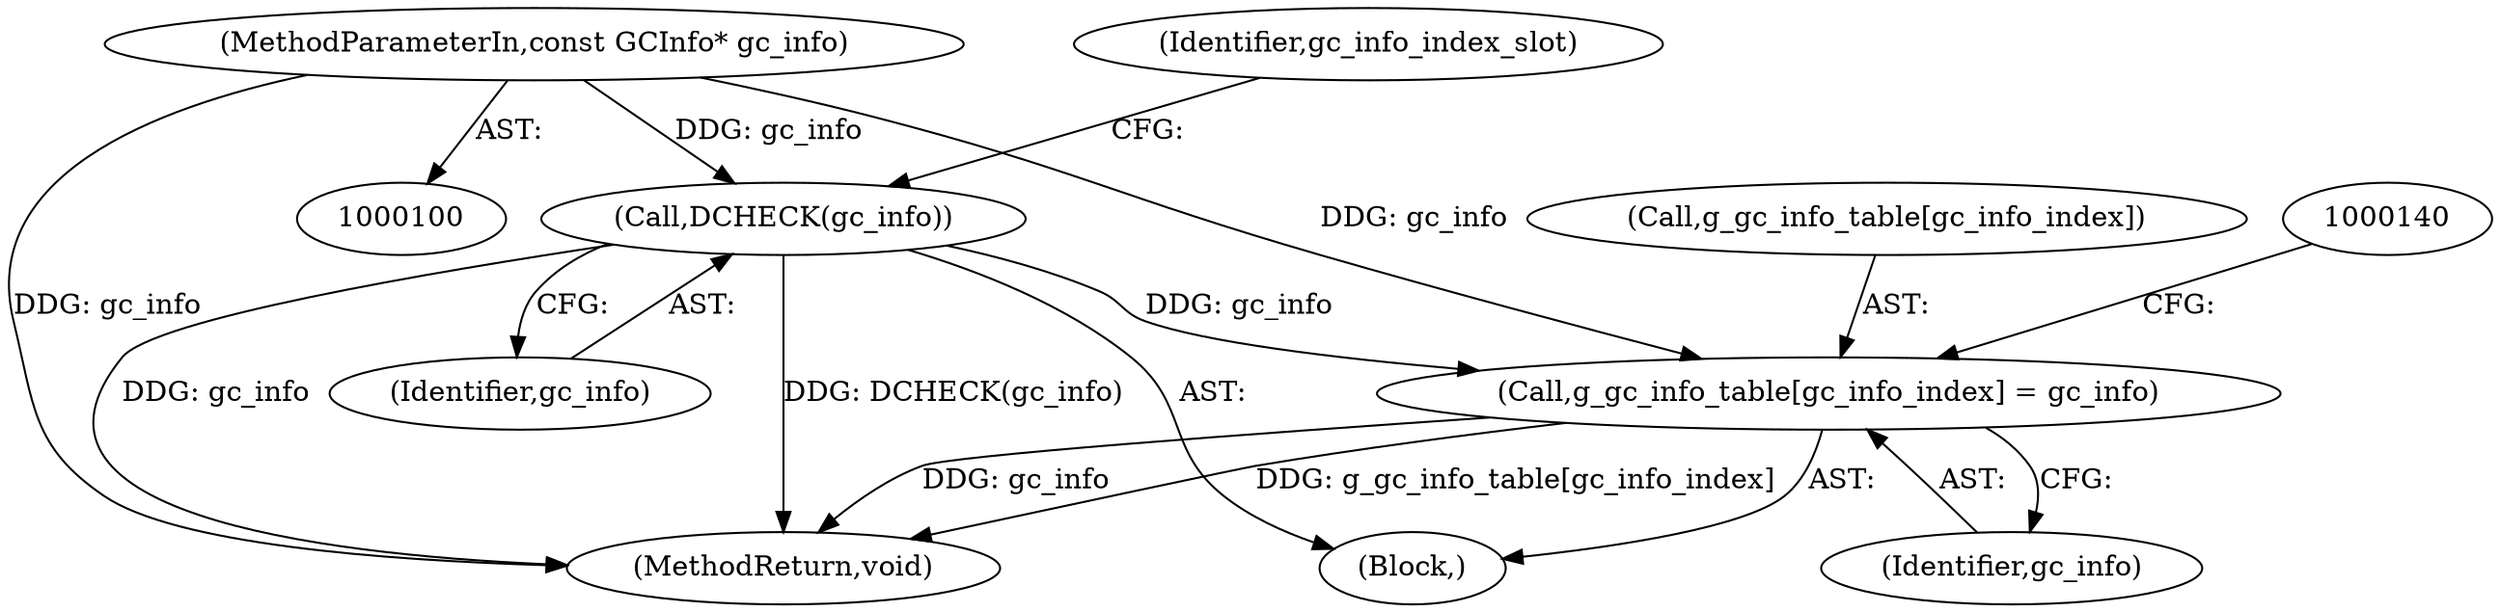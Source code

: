 digraph "0_Chrome_20b65d00ca3d8696430e22efad7485366f8c3a21@pointer" {
"1000133" [label="(Call,g_gc_info_table[gc_info_index] = gc_info)"];
"1000104" [label="(Call,DCHECK(gc_info))"];
"1000101" [label="(MethodParameterIn,const GCInfo* gc_info)"];
"1000133" [label="(Call,g_gc_info_table[gc_info_index] = gc_info)"];
"1000103" [label="(Block,)"];
"1000137" [label="(Identifier,gc_info)"];
"1000134" [label="(Call,g_gc_info_table[gc_info_index])"];
"1000143" [label="(MethodReturn,void)"];
"1000101" [label="(MethodParameterIn,const GCInfo* gc_info)"];
"1000105" [label="(Identifier,gc_info)"];
"1000104" [label="(Call,DCHECK(gc_info))"];
"1000107" [label="(Identifier,gc_info_index_slot)"];
"1000133" -> "1000103"  [label="AST: "];
"1000133" -> "1000137"  [label="CFG: "];
"1000134" -> "1000133"  [label="AST: "];
"1000137" -> "1000133"  [label="AST: "];
"1000140" -> "1000133"  [label="CFG: "];
"1000133" -> "1000143"  [label="DDG: g_gc_info_table[gc_info_index]"];
"1000133" -> "1000143"  [label="DDG: gc_info"];
"1000104" -> "1000133"  [label="DDG: gc_info"];
"1000101" -> "1000133"  [label="DDG: gc_info"];
"1000104" -> "1000103"  [label="AST: "];
"1000104" -> "1000105"  [label="CFG: "];
"1000105" -> "1000104"  [label="AST: "];
"1000107" -> "1000104"  [label="CFG: "];
"1000104" -> "1000143"  [label="DDG: DCHECK(gc_info)"];
"1000104" -> "1000143"  [label="DDG: gc_info"];
"1000101" -> "1000104"  [label="DDG: gc_info"];
"1000101" -> "1000100"  [label="AST: "];
"1000101" -> "1000143"  [label="DDG: gc_info"];
}
